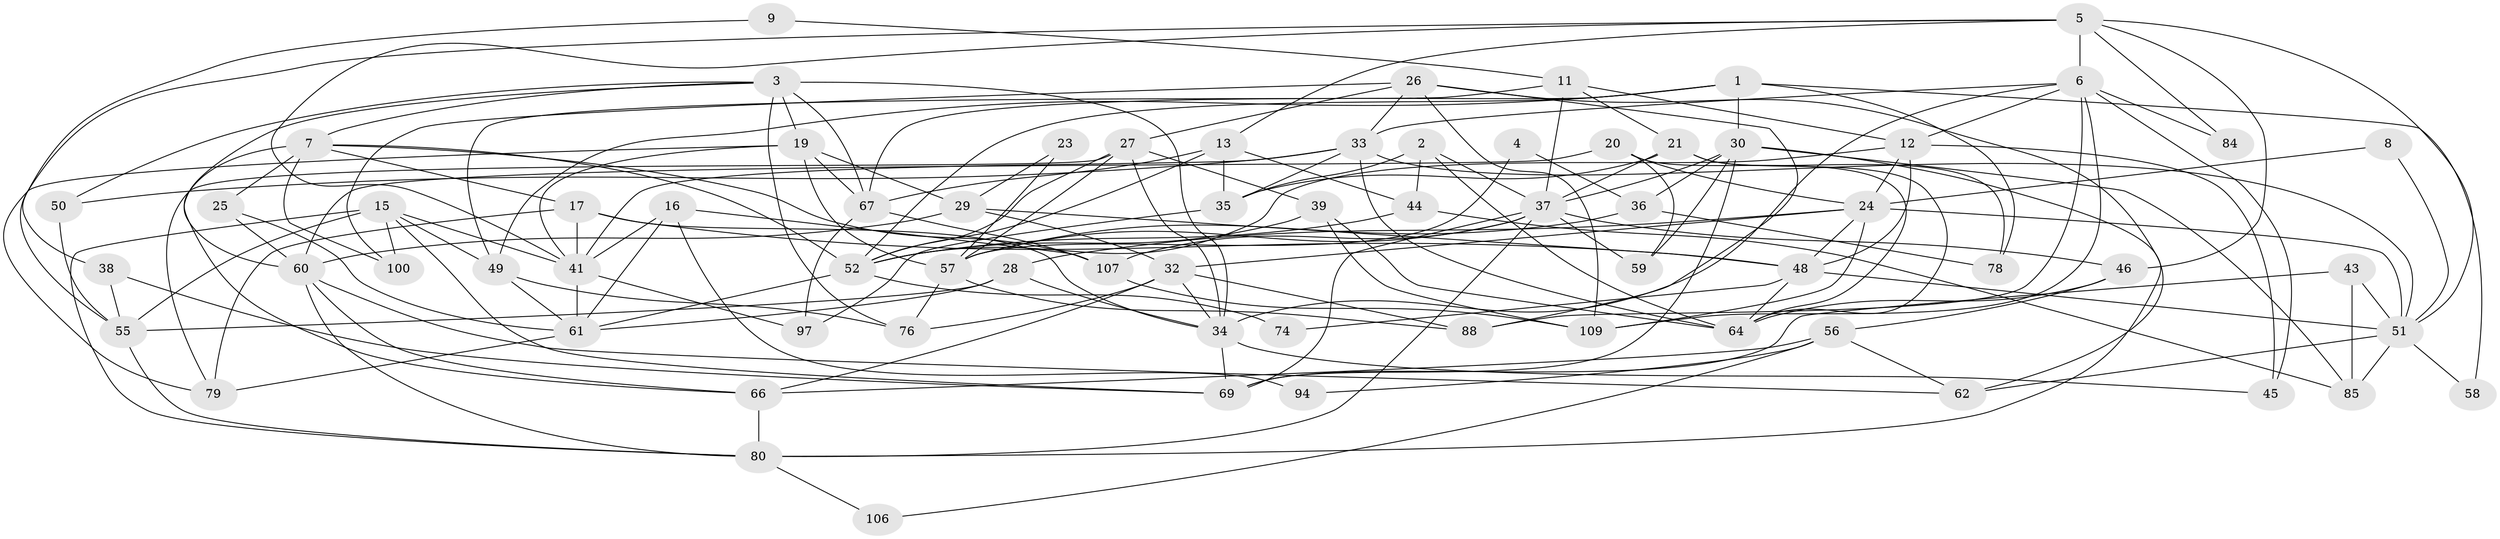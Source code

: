 // Generated by graph-tools (version 1.1) at 2025/52/02/27/25 19:52:07]
// undirected, 70 vertices, 175 edges
graph export_dot {
graph [start="1"]
  node [color=gray90,style=filled];
  1 [super="+22"];
  2 [super="+40"];
  3 [super="+90"];
  4;
  5 [super="+91"];
  6 [super="+18"];
  7 [super="+10"];
  8;
  9;
  11;
  12 [super="+14"];
  13 [super="+42"];
  15 [super="+95"];
  16 [super="+75"];
  17;
  19 [super="+54"];
  20;
  21 [super="+108"];
  23;
  24 [super="+70"];
  25;
  26 [super="+31"];
  27 [super="+104"];
  28;
  29 [super="+86"];
  30 [super="+87"];
  32 [super="+110"];
  33 [super="+72"];
  34 [super="+89"];
  35 [super="+71"];
  36 [super="+47"];
  37 [super="+63"];
  38;
  39 [super="+77"];
  41 [super="+53"];
  43 [super="+65"];
  44;
  45;
  46;
  48 [super="+83"];
  49;
  50;
  51 [super="+73"];
  52 [super="+93"];
  55 [super="+82"];
  56 [super="+101"];
  57 [super="+92"];
  58;
  59 [super="+68"];
  60 [super="+105"];
  61 [super="+99"];
  62 [super="+102"];
  64 [super="+96"];
  66 [super="+98"];
  67 [super="+103"];
  69;
  74;
  76 [super="+81"];
  78;
  79;
  80;
  84;
  85;
  88;
  94;
  97;
  100;
  106;
  107;
  109;
  1 -- 30 [weight=2];
  1 -- 58;
  1 -- 52;
  1 -- 49;
  1 -- 67;
  1 -- 78;
  2 -- 44;
  2 -- 64;
  2 -- 35;
  2 -- 37;
  3 -- 7;
  3 -- 34;
  3 -- 50;
  3 -- 67;
  3 -- 19 [weight=2];
  3 -- 60;
  3 -- 76;
  4 -- 57;
  4 -- 36;
  5 -- 6;
  5 -- 84;
  5 -- 51;
  5 -- 13;
  5 -- 41;
  5 -- 46;
  5 -- 55;
  6 -- 12;
  6 -- 45;
  6 -- 88;
  6 -- 84;
  6 -- 109;
  6 -- 33;
  6 -- 34;
  7 -- 66;
  7 -- 107;
  7 -- 25;
  7 -- 100;
  7 -- 52;
  7 -- 17;
  8 -- 51;
  8 -- 24;
  9 -- 11;
  9 -- 38;
  11 -- 49;
  11 -- 12;
  11 -- 37;
  11 -- 21;
  12 -- 48;
  12 -- 24;
  12 -- 45;
  12 -- 52;
  13 -- 35;
  13 -- 67;
  13 -- 52;
  13 -- 44;
  15 -- 100;
  15 -- 55;
  15 -- 80;
  15 -- 49;
  15 -- 69;
  15 -- 41;
  16 -- 61;
  16 -- 107;
  16 -- 94;
  16 -- 41;
  17 -- 41;
  17 -- 48;
  17 -- 79;
  17 -- 34;
  19 -- 79;
  19 -- 67;
  19 -- 57;
  19 -- 41;
  19 -- 29;
  20 -- 24;
  20 -- 60;
  20 -- 64;
  20 -- 59;
  21 -- 35;
  21 -- 78;
  21 -- 64;
  21 -- 37;
  23 -- 29;
  23 -- 57 [weight=2];
  24 -- 32;
  24 -- 28;
  24 -- 48;
  24 -- 51;
  24 -- 109;
  25 -- 61;
  25 -- 60;
  26 -- 33;
  26 -- 100;
  26 -- 88;
  26 -- 109;
  26 -- 62;
  26 -- 27;
  27 -- 79;
  27 -- 39;
  27 -- 52;
  27 -- 57;
  27 -- 34;
  28 -- 55;
  28 -- 61;
  28 -- 34;
  29 -- 48;
  29 -- 32;
  29 -- 60;
  30 -- 80;
  30 -- 69;
  30 -- 85;
  30 -- 36;
  30 -- 59;
  30 -- 37;
  32 -- 66;
  32 -- 88;
  32 -- 76;
  32 -- 34;
  33 -- 41;
  33 -- 50;
  33 -- 35;
  33 -- 64;
  33 -- 51;
  34 -- 69;
  34 -- 45;
  35 -- 97;
  36 -- 78;
  36 -- 57;
  37 -- 46;
  37 -- 69;
  37 -- 107;
  37 -- 80;
  37 -- 57;
  37 -- 59;
  38 -- 55;
  38 -- 69;
  39 -- 64;
  39 -- 52;
  39 -- 109;
  41 -- 97;
  41 -- 61;
  43 -- 51;
  43 -- 85 [weight=2];
  43 -- 69;
  44 -- 52;
  44 -- 85;
  46 -- 64;
  46 -- 56;
  48 -- 74;
  48 -- 51;
  48 -- 64;
  49 -- 76;
  49 -- 61;
  50 -- 55;
  51 -- 85;
  51 -- 58;
  51 -- 62;
  52 -- 74;
  52 -- 61;
  55 -- 80;
  56 -- 94;
  56 -- 62;
  56 -- 106;
  56 -- 66;
  57 -- 88;
  57 -- 76;
  60 -- 66;
  60 -- 80;
  60 -- 62;
  61 -- 79;
  66 -- 80;
  67 -- 107;
  67 -- 97;
  80 -- 106;
  107 -- 109;
}
